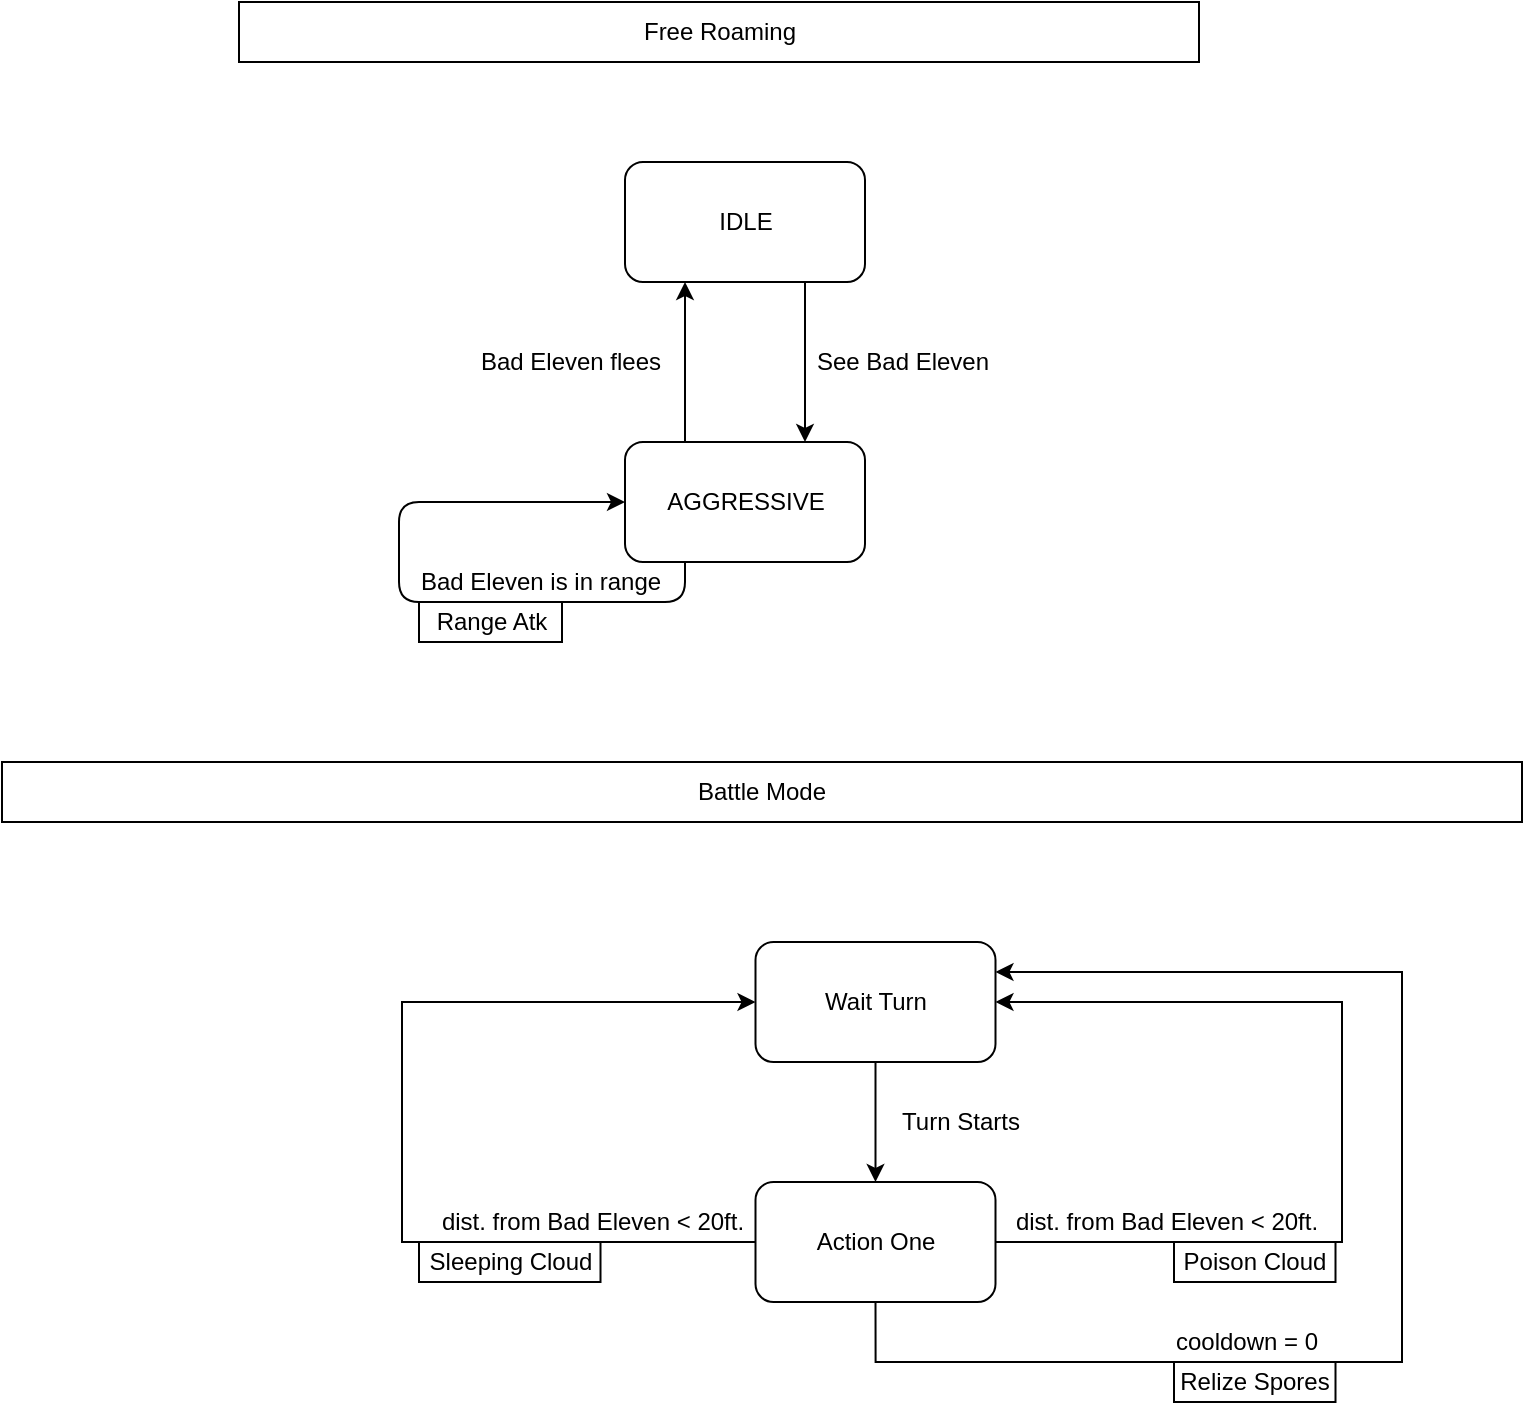 <mxfile version="12.5.1"><diagram id="Zlv_XiqWlyx7ft0DZovL" name="Page-1"><mxGraphModel dx="780" dy="696" grid="1" gridSize="10" guides="1" tooltips="1" connect="1" arrows="1" fold="1" page="1" pageScale="1" pageWidth="827" pageHeight="1169" math="0" shadow="0"><root><mxCell id="0"/><mxCell id="1" parent="0"/><mxCell id="uVq_kR3ZMAJ6x4FoBAPn-3" style="edgeStyle=orthogonalEdgeStyle;rounded=0;orthogonalLoop=1;jettySize=auto;html=1;exitX=0.75;exitY=1;exitDx=0;exitDy=0;entryX=0.75;entryY=0;entryDx=0;entryDy=0;" parent="1" source="uVq_kR3ZMAJ6x4FoBAPn-1" target="uVq_kR3ZMAJ6x4FoBAPn-2" edge="1"><mxGeometry relative="1" as="geometry"/></mxCell><mxCell id="uVq_kR3ZMAJ6x4FoBAPn-1" value="IDLE" style="rounded=1;whiteSpace=wrap;html=1;" parent="1" vertex="1"><mxGeometry x="351.5" y="120" width="120" height="60" as="geometry"/></mxCell><mxCell id="uVq_kR3ZMAJ6x4FoBAPn-4" style="edgeStyle=orthogonalEdgeStyle;rounded=0;orthogonalLoop=1;jettySize=auto;html=1;exitX=0.25;exitY=0;exitDx=0;exitDy=0;entryX=0.25;entryY=1;entryDx=0;entryDy=0;" parent="1" source="uVq_kR3ZMAJ6x4FoBAPn-2" target="uVq_kR3ZMAJ6x4FoBAPn-1" edge="1"><mxGeometry relative="1" as="geometry"/></mxCell><mxCell id="uVq_kR3ZMAJ6x4FoBAPn-2" value="AGGRESSIVE" style="rounded=1;whiteSpace=wrap;html=1;" parent="1" vertex="1"><mxGeometry x="351.5" y="260" width="120" height="60" as="geometry"/></mxCell><mxCell id="uVq_kR3ZMAJ6x4FoBAPn-5" value="See Bad Eleven" style="text;html=1;align=center;verticalAlign=middle;resizable=0;points=[];autosize=1;" parent="1" vertex="1"><mxGeometry x="439.5" y="210" width="100" height="20" as="geometry"/></mxCell><mxCell id="uVq_kR3ZMAJ6x4FoBAPn-6" value="Bad Eleven flees" style="text;html=1;align=center;verticalAlign=middle;resizable=0;points=[];autosize=1;" parent="1" vertex="1"><mxGeometry x="268.5" y="210" width="110" height="20" as="geometry"/></mxCell><mxCell id="uVq_kR3ZMAJ6x4FoBAPn-12" style="edgeStyle=orthogonalEdgeStyle;rounded=1;orthogonalLoop=1;jettySize=auto;html=1;exitX=0.25;exitY=1;exitDx=0;exitDy=0;entryX=0;entryY=0.5;entryDx=0;entryDy=0;" parent="1" source="uVq_kR3ZMAJ6x4FoBAPn-2" target="uVq_kR3ZMAJ6x4FoBAPn-2" edge="1"><mxGeometry relative="1" as="geometry"><Array as="points"><mxPoint x="381.5" y="340"/><mxPoint x="238.5" y="340"/><mxPoint x="238.5" y="290"/></Array></mxGeometry></mxCell><mxCell id="uVq_kR3ZMAJ6x4FoBAPn-13" value="Bad Eleven is in range" style="text;html=1;align=center;verticalAlign=middle;resizable=0;points=[];autosize=1;" parent="1" vertex="1"><mxGeometry x="238.5" y="320" width="140" height="20" as="geometry"/></mxCell><mxCell id="uVq_kR3ZMAJ6x4FoBAPn-14" value="Range Atk" style="rounded=0;whiteSpace=wrap;html=1;" parent="1" vertex="1"><mxGeometry x="248.5" y="340" width="71.5" height="20" as="geometry"/></mxCell><mxCell id="uVq_kR3ZMAJ6x4FoBAPn-15" value="Free Roaming" style="rounded=0;whiteSpace=wrap;html=1;" parent="1" vertex="1"><mxGeometry x="158.5" y="40" width="480" height="30" as="geometry"/></mxCell><mxCell id="uVq_kR3ZMAJ6x4FoBAPn-16" value="Battle Mode" style="rounded=0;whiteSpace=wrap;html=1;" parent="1" vertex="1"><mxGeometry x="40" y="420" width="760" height="30" as="geometry"/></mxCell><mxCell id="4Ua52uF12PrIWu3514VQ-3" style="edgeStyle=orthogonalEdgeStyle;rounded=0;orthogonalLoop=1;jettySize=auto;html=1;exitX=1;exitY=0.5;exitDx=0;exitDy=0;entryX=1;entryY=0.5;entryDx=0;entryDy=0;" edge="1" parent="1" source="uVq_kR3ZMAJ6x4FoBAPn-17" target="uVq_kR3ZMAJ6x4FoBAPn-18"><mxGeometry relative="1" as="geometry"><Array as="points"><mxPoint x="710" y="660"/><mxPoint x="710" y="540"/></Array></mxGeometry></mxCell><mxCell id="4Ua52uF12PrIWu3514VQ-4" style="edgeStyle=orthogonalEdgeStyle;rounded=0;orthogonalLoop=1;jettySize=auto;html=1;exitX=0;exitY=0.5;exitDx=0;exitDy=0;entryX=0;entryY=0.5;entryDx=0;entryDy=0;" edge="1" parent="1" source="uVq_kR3ZMAJ6x4FoBAPn-17" target="uVq_kR3ZMAJ6x4FoBAPn-18"><mxGeometry relative="1" as="geometry"><Array as="points"><mxPoint x="240" y="660"/><mxPoint x="240" y="540"/></Array></mxGeometry></mxCell><mxCell id="4Ua52uF12PrIWu3514VQ-5" style="edgeStyle=orthogonalEdgeStyle;rounded=0;orthogonalLoop=1;jettySize=auto;html=1;exitX=0.5;exitY=1;exitDx=0;exitDy=0;entryX=1;entryY=0.25;entryDx=0;entryDy=0;" edge="1" parent="1" source="uVq_kR3ZMAJ6x4FoBAPn-17" target="uVq_kR3ZMAJ6x4FoBAPn-18"><mxGeometry relative="1" as="geometry"><Array as="points"><mxPoint x="477" y="720"/><mxPoint x="740" y="720"/><mxPoint x="740" y="525"/></Array></mxGeometry></mxCell><mxCell id="uVq_kR3ZMAJ6x4FoBAPn-17" value="Action One" style="rounded=1;whiteSpace=wrap;html=1;" parent="1" vertex="1"><mxGeometry x="416.75" y="630" width="120" height="60" as="geometry"/></mxCell><mxCell id="uVq_kR3ZMAJ6x4FoBAPn-19" style="edgeStyle=orthogonalEdgeStyle;rounded=1;orthogonalLoop=1;jettySize=auto;html=1;exitX=0.5;exitY=1;exitDx=0;exitDy=0;entryX=0.5;entryY=0;entryDx=0;entryDy=0;" parent="1" source="uVq_kR3ZMAJ6x4FoBAPn-18" target="uVq_kR3ZMAJ6x4FoBAPn-17" edge="1"><mxGeometry relative="1" as="geometry"/></mxCell><mxCell id="uVq_kR3ZMAJ6x4FoBAPn-18" value="Wait Turn" style="rounded=1;whiteSpace=wrap;html=1;" parent="1" vertex="1"><mxGeometry x="416.75" y="510" width="120" height="60" as="geometry"/></mxCell><mxCell id="uVq_kR3ZMAJ6x4FoBAPn-20" value="Turn Starts" style="text;html=1;align=center;verticalAlign=middle;resizable=0;points=[];autosize=1;" parent="1" vertex="1"><mxGeometry x="483.75" y="590" width="70" height="20" as="geometry"/></mxCell><mxCell id="uVq_kR3ZMAJ6x4FoBAPn-29" value="dist. from Bad Eleven &amp;lt; 20ft." style="text;html=1;align=center;verticalAlign=middle;resizable=0;points=[];autosize=1;" parent="1" vertex="1"><mxGeometry x="536.75" y="640" width="170" height="20" as="geometry"/></mxCell><mxCell id="uVq_kR3ZMAJ6x4FoBAPn-30" value="Poison Cloud" style="rounded=0;whiteSpace=wrap;html=1;" parent="1" vertex="1"><mxGeometry x="626" y="660" width="80.75" height="20" as="geometry"/></mxCell><mxCell id="bzRw75C7KRNkgPcPSEKH-5" value="dist. from Bad Eleven &amp;lt; 20ft." style="text;html=1;align=center;verticalAlign=middle;resizable=0;points=[];autosize=1;" parent="1" vertex="1"><mxGeometry x="250" y="640" width="170" height="20" as="geometry"/></mxCell><mxCell id="bzRw75C7KRNkgPcPSEKH-7" value="Sleeping Cloud" style="rounded=0;whiteSpace=wrap;html=1;" parent="1" vertex="1"><mxGeometry x="248.5" y="660" width="90.75" height="20" as="geometry"/></mxCell><mxCell id="bzRw75C7KRNkgPcPSEKH-18" value="Relize Spores" style="rounded=0;whiteSpace=wrap;html=1;" parent="1" vertex="1"><mxGeometry x="626" y="720" width="80.75" height="20" as="geometry"/></mxCell><mxCell id="bzRw75C7KRNkgPcPSEKH-19" value="cooldown = 0" style="text;html=1;align=center;verticalAlign=middle;resizable=0;points=[];autosize=1;" parent="1" vertex="1"><mxGeometry x="616.75" y="700" width="90" height="20" as="geometry"/></mxCell></root></mxGraphModel></diagram></mxfile>